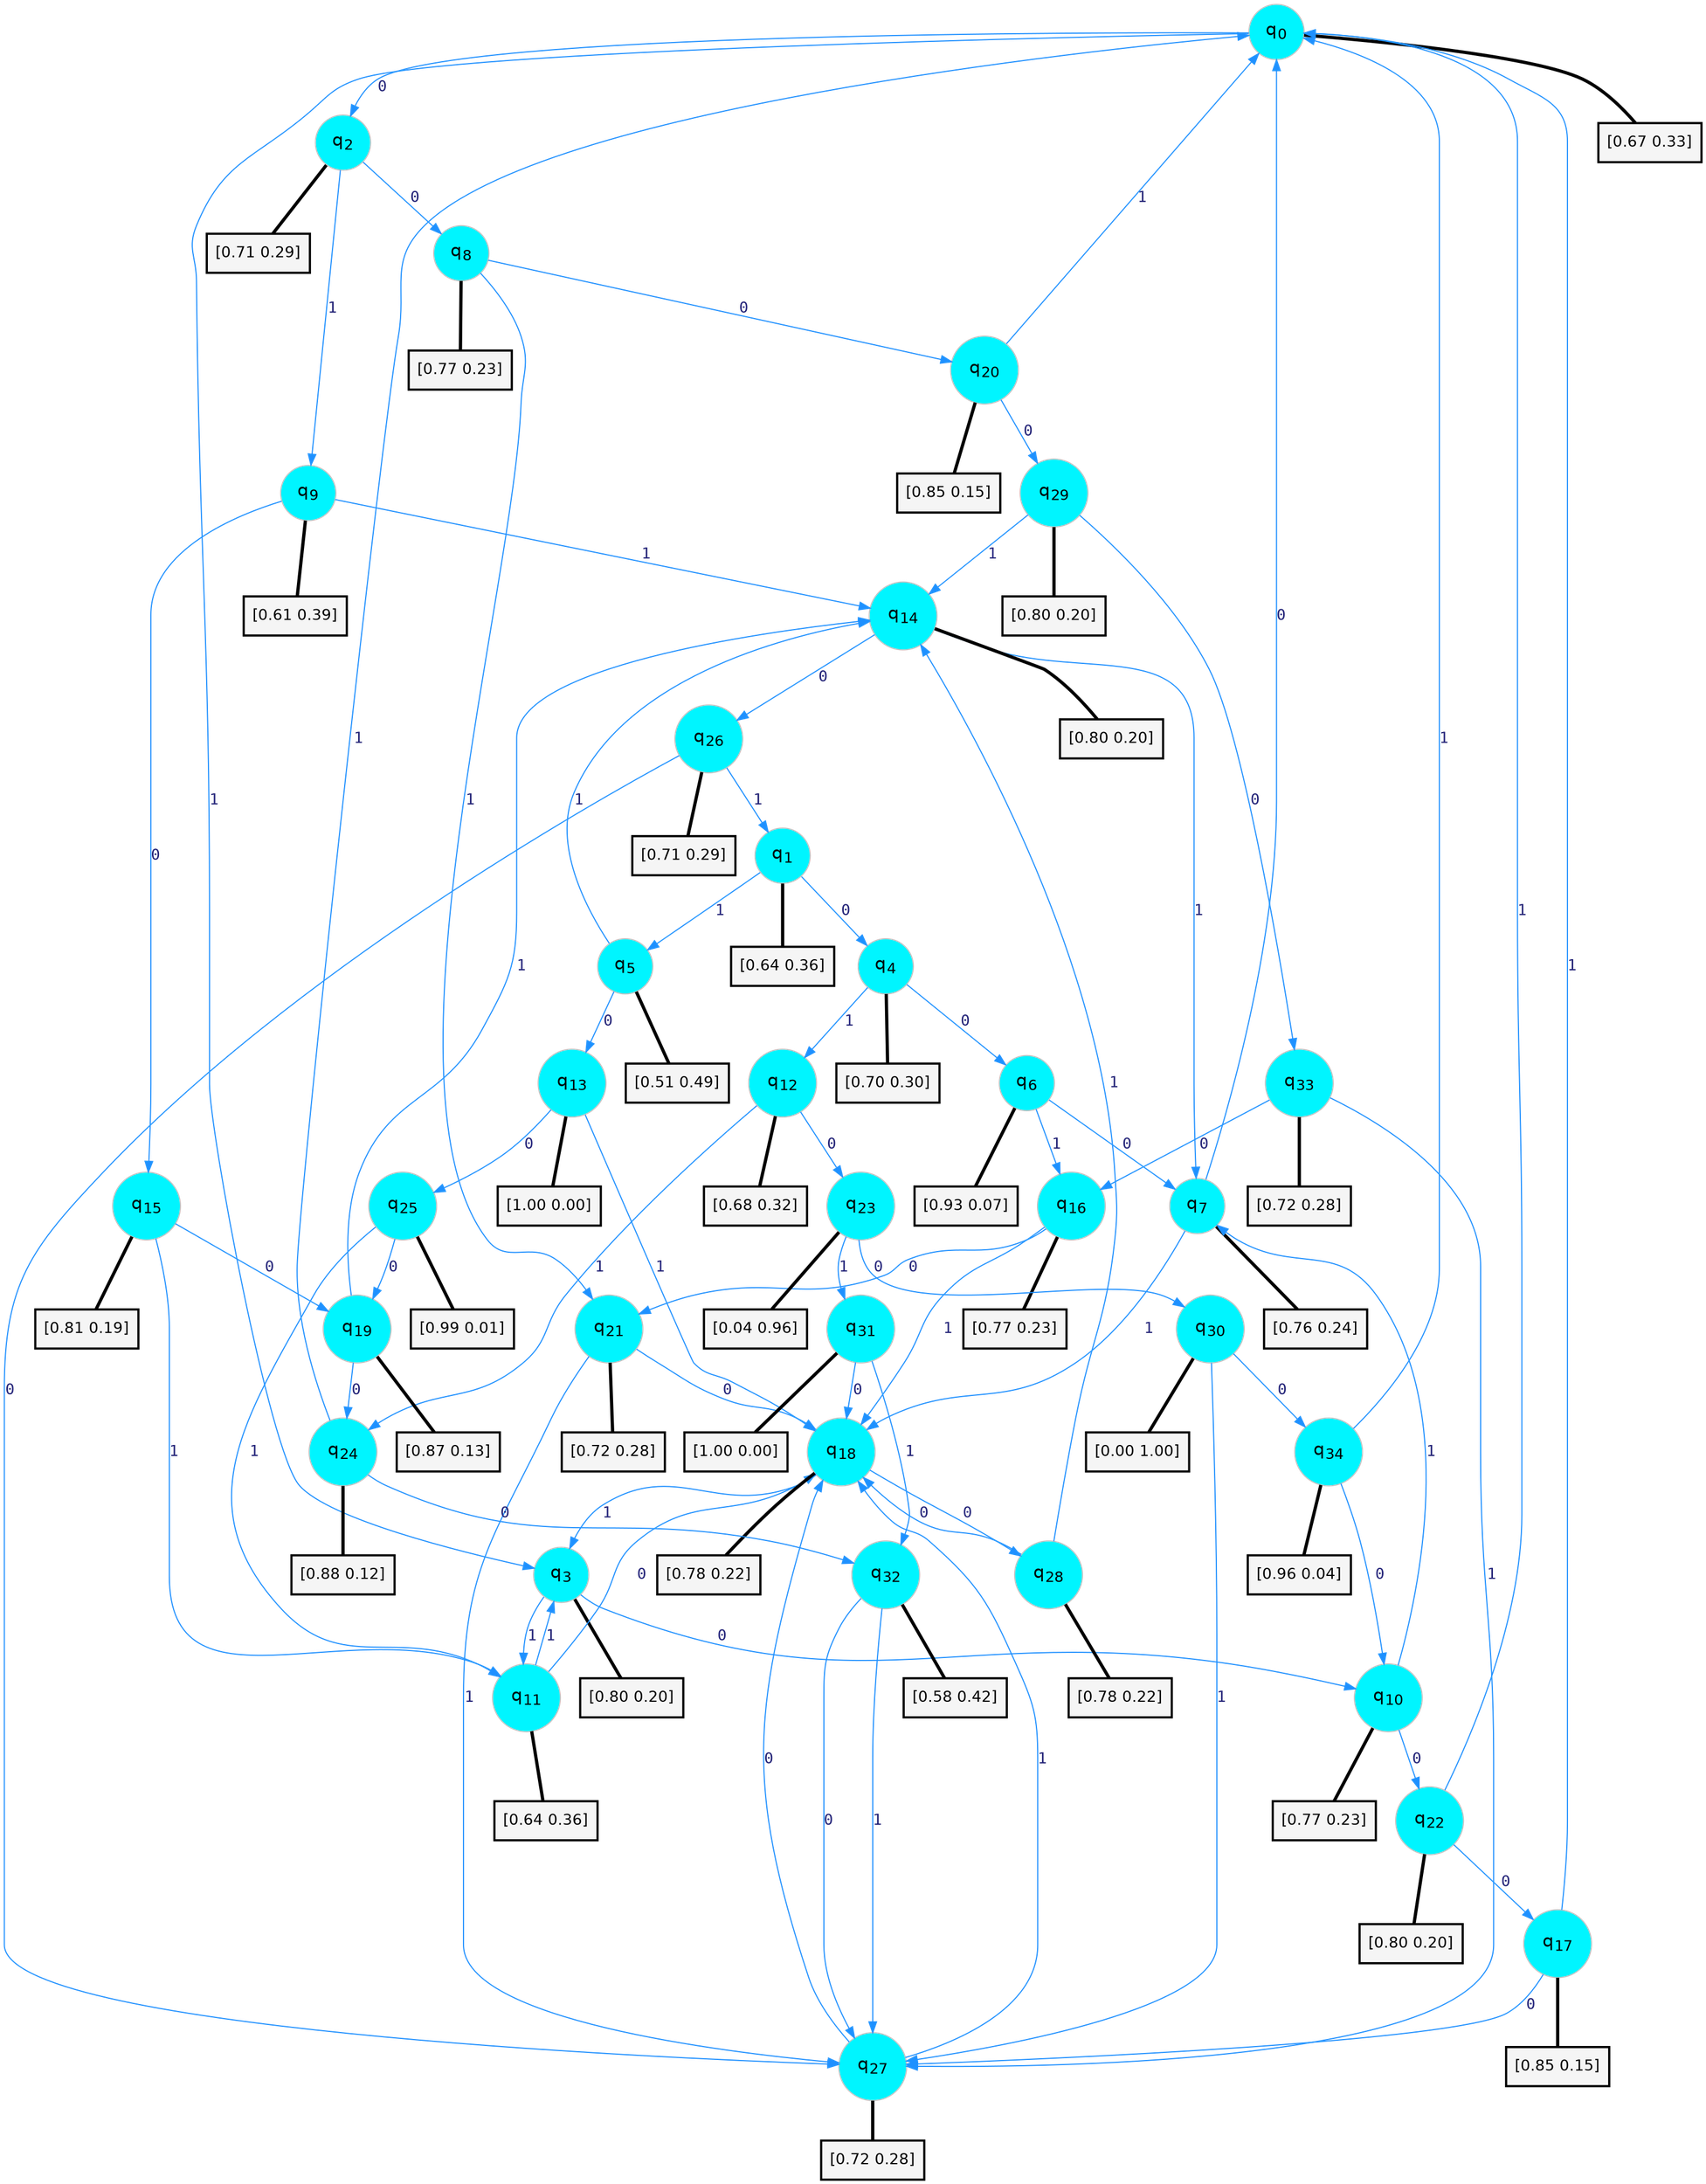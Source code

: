 digraph G {
graph [
bgcolor=transparent, dpi=300, rankdir=TD, size="40,25"];
node [
color=gray, fillcolor=turquoise1, fontcolor=black, fontname=Helvetica, fontsize=16, fontweight=bold, shape=circle, style=filled];
edge [
arrowsize=1, color=dodgerblue1, fontcolor=midnightblue, fontname=courier, fontweight=bold, penwidth=1, style=solid, weight=20];
0[label=<q<SUB>0</SUB>>];
1[label=<q<SUB>1</SUB>>];
2[label=<q<SUB>2</SUB>>];
3[label=<q<SUB>3</SUB>>];
4[label=<q<SUB>4</SUB>>];
5[label=<q<SUB>5</SUB>>];
6[label=<q<SUB>6</SUB>>];
7[label=<q<SUB>7</SUB>>];
8[label=<q<SUB>8</SUB>>];
9[label=<q<SUB>9</SUB>>];
10[label=<q<SUB>10</SUB>>];
11[label=<q<SUB>11</SUB>>];
12[label=<q<SUB>12</SUB>>];
13[label=<q<SUB>13</SUB>>];
14[label=<q<SUB>14</SUB>>];
15[label=<q<SUB>15</SUB>>];
16[label=<q<SUB>16</SUB>>];
17[label=<q<SUB>17</SUB>>];
18[label=<q<SUB>18</SUB>>];
19[label=<q<SUB>19</SUB>>];
20[label=<q<SUB>20</SUB>>];
21[label=<q<SUB>21</SUB>>];
22[label=<q<SUB>22</SUB>>];
23[label=<q<SUB>23</SUB>>];
24[label=<q<SUB>24</SUB>>];
25[label=<q<SUB>25</SUB>>];
26[label=<q<SUB>26</SUB>>];
27[label=<q<SUB>27</SUB>>];
28[label=<q<SUB>28</SUB>>];
29[label=<q<SUB>29</SUB>>];
30[label=<q<SUB>30</SUB>>];
31[label=<q<SUB>31</SUB>>];
32[label=<q<SUB>32</SUB>>];
33[label=<q<SUB>33</SUB>>];
34[label=<q<SUB>34</SUB>>];
35[label="[0.67 0.33]", shape=box,fontcolor=black, fontname=Helvetica, fontsize=14, penwidth=2, fillcolor=whitesmoke,color=black];
36[label="[0.64 0.36]", shape=box,fontcolor=black, fontname=Helvetica, fontsize=14, penwidth=2, fillcolor=whitesmoke,color=black];
37[label="[0.71 0.29]", shape=box,fontcolor=black, fontname=Helvetica, fontsize=14, penwidth=2, fillcolor=whitesmoke,color=black];
38[label="[0.80 0.20]", shape=box,fontcolor=black, fontname=Helvetica, fontsize=14, penwidth=2, fillcolor=whitesmoke,color=black];
39[label="[0.70 0.30]", shape=box,fontcolor=black, fontname=Helvetica, fontsize=14, penwidth=2, fillcolor=whitesmoke,color=black];
40[label="[0.51 0.49]", shape=box,fontcolor=black, fontname=Helvetica, fontsize=14, penwidth=2, fillcolor=whitesmoke,color=black];
41[label="[0.93 0.07]", shape=box,fontcolor=black, fontname=Helvetica, fontsize=14, penwidth=2, fillcolor=whitesmoke,color=black];
42[label="[0.76 0.24]", shape=box,fontcolor=black, fontname=Helvetica, fontsize=14, penwidth=2, fillcolor=whitesmoke,color=black];
43[label="[0.77 0.23]", shape=box,fontcolor=black, fontname=Helvetica, fontsize=14, penwidth=2, fillcolor=whitesmoke,color=black];
44[label="[0.61 0.39]", shape=box,fontcolor=black, fontname=Helvetica, fontsize=14, penwidth=2, fillcolor=whitesmoke,color=black];
45[label="[0.77 0.23]", shape=box,fontcolor=black, fontname=Helvetica, fontsize=14, penwidth=2, fillcolor=whitesmoke,color=black];
46[label="[0.64 0.36]", shape=box,fontcolor=black, fontname=Helvetica, fontsize=14, penwidth=2, fillcolor=whitesmoke,color=black];
47[label="[0.68 0.32]", shape=box,fontcolor=black, fontname=Helvetica, fontsize=14, penwidth=2, fillcolor=whitesmoke,color=black];
48[label="[1.00 0.00]", shape=box,fontcolor=black, fontname=Helvetica, fontsize=14, penwidth=2, fillcolor=whitesmoke,color=black];
49[label="[0.80 0.20]", shape=box,fontcolor=black, fontname=Helvetica, fontsize=14, penwidth=2, fillcolor=whitesmoke,color=black];
50[label="[0.81 0.19]", shape=box,fontcolor=black, fontname=Helvetica, fontsize=14, penwidth=2, fillcolor=whitesmoke,color=black];
51[label="[0.77 0.23]", shape=box,fontcolor=black, fontname=Helvetica, fontsize=14, penwidth=2, fillcolor=whitesmoke,color=black];
52[label="[0.85 0.15]", shape=box,fontcolor=black, fontname=Helvetica, fontsize=14, penwidth=2, fillcolor=whitesmoke,color=black];
53[label="[0.78 0.22]", shape=box,fontcolor=black, fontname=Helvetica, fontsize=14, penwidth=2, fillcolor=whitesmoke,color=black];
54[label="[0.87 0.13]", shape=box,fontcolor=black, fontname=Helvetica, fontsize=14, penwidth=2, fillcolor=whitesmoke,color=black];
55[label="[0.85 0.15]", shape=box,fontcolor=black, fontname=Helvetica, fontsize=14, penwidth=2, fillcolor=whitesmoke,color=black];
56[label="[0.72 0.28]", shape=box,fontcolor=black, fontname=Helvetica, fontsize=14, penwidth=2, fillcolor=whitesmoke,color=black];
57[label="[0.80 0.20]", shape=box,fontcolor=black, fontname=Helvetica, fontsize=14, penwidth=2, fillcolor=whitesmoke,color=black];
58[label="[0.04 0.96]", shape=box,fontcolor=black, fontname=Helvetica, fontsize=14, penwidth=2, fillcolor=whitesmoke,color=black];
59[label="[0.88 0.12]", shape=box,fontcolor=black, fontname=Helvetica, fontsize=14, penwidth=2, fillcolor=whitesmoke,color=black];
60[label="[0.99 0.01]", shape=box,fontcolor=black, fontname=Helvetica, fontsize=14, penwidth=2, fillcolor=whitesmoke,color=black];
61[label="[0.71 0.29]", shape=box,fontcolor=black, fontname=Helvetica, fontsize=14, penwidth=2, fillcolor=whitesmoke,color=black];
62[label="[0.72 0.28]", shape=box,fontcolor=black, fontname=Helvetica, fontsize=14, penwidth=2, fillcolor=whitesmoke,color=black];
63[label="[0.78 0.22]", shape=box,fontcolor=black, fontname=Helvetica, fontsize=14, penwidth=2, fillcolor=whitesmoke,color=black];
64[label="[0.80 0.20]", shape=box,fontcolor=black, fontname=Helvetica, fontsize=14, penwidth=2, fillcolor=whitesmoke,color=black];
65[label="[0.00 1.00]", shape=box,fontcolor=black, fontname=Helvetica, fontsize=14, penwidth=2, fillcolor=whitesmoke,color=black];
66[label="[1.00 0.00]", shape=box,fontcolor=black, fontname=Helvetica, fontsize=14, penwidth=2, fillcolor=whitesmoke,color=black];
67[label="[0.58 0.42]", shape=box,fontcolor=black, fontname=Helvetica, fontsize=14, penwidth=2, fillcolor=whitesmoke,color=black];
68[label="[0.72 0.28]", shape=box,fontcolor=black, fontname=Helvetica, fontsize=14, penwidth=2, fillcolor=whitesmoke,color=black];
69[label="[0.96 0.04]", shape=box,fontcolor=black, fontname=Helvetica, fontsize=14, penwidth=2, fillcolor=whitesmoke,color=black];
0->2 [label=0];
0->3 [label=1];
0->35 [arrowhead=none, penwidth=3,color=black];
1->4 [label=0];
1->5 [label=1];
1->36 [arrowhead=none, penwidth=3,color=black];
2->8 [label=0];
2->9 [label=1];
2->37 [arrowhead=none, penwidth=3,color=black];
3->10 [label=0];
3->11 [label=1];
3->38 [arrowhead=none, penwidth=3,color=black];
4->6 [label=0];
4->12 [label=1];
4->39 [arrowhead=none, penwidth=3,color=black];
5->13 [label=0];
5->14 [label=1];
5->40 [arrowhead=none, penwidth=3,color=black];
6->7 [label=0];
6->16 [label=1];
6->41 [arrowhead=none, penwidth=3,color=black];
7->0 [label=0];
7->18 [label=1];
7->42 [arrowhead=none, penwidth=3,color=black];
8->20 [label=0];
8->21 [label=1];
8->43 [arrowhead=none, penwidth=3,color=black];
9->15 [label=0];
9->14 [label=1];
9->44 [arrowhead=none, penwidth=3,color=black];
10->22 [label=0];
10->7 [label=1];
10->45 [arrowhead=none, penwidth=3,color=black];
11->18 [label=0];
11->3 [label=1];
11->46 [arrowhead=none, penwidth=3,color=black];
12->23 [label=0];
12->24 [label=1];
12->47 [arrowhead=none, penwidth=3,color=black];
13->25 [label=0];
13->18 [label=1];
13->48 [arrowhead=none, penwidth=3,color=black];
14->26 [label=0];
14->7 [label=1];
14->49 [arrowhead=none, penwidth=3,color=black];
15->19 [label=0];
15->11 [label=1];
15->50 [arrowhead=none, penwidth=3,color=black];
16->21 [label=0];
16->18 [label=1];
16->51 [arrowhead=none, penwidth=3,color=black];
17->27 [label=0];
17->0 [label=1];
17->52 [arrowhead=none, penwidth=3,color=black];
18->28 [label=0];
18->3 [label=1];
18->53 [arrowhead=none, penwidth=3,color=black];
19->24 [label=0];
19->14 [label=1];
19->54 [arrowhead=none, penwidth=3,color=black];
20->29 [label=0];
20->0 [label=1];
20->55 [arrowhead=none, penwidth=3,color=black];
21->18 [label=0];
21->27 [label=1];
21->56 [arrowhead=none, penwidth=3,color=black];
22->17 [label=0];
22->0 [label=1];
22->57 [arrowhead=none, penwidth=3,color=black];
23->30 [label=0];
23->31 [label=1];
23->58 [arrowhead=none, penwidth=3,color=black];
24->32 [label=0];
24->0 [label=1];
24->59 [arrowhead=none, penwidth=3,color=black];
25->19 [label=0];
25->11 [label=1];
25->60 [arrowhead=none, penwidth=3,color=black];
26->27 [label=0];
26->1 [label=1];
26->61 [arrowhead=none, penwidth=3,color=black];
27->18 [label=0];
27->18 [label=1];
27->62 [arrowhead=none, penwidth=3,color=black];
28->18 [label=0];
28->14 [label=1];
28->63 [arrowhead=none, penwidth=3,color=black];
29->33 [label=0];
29->14 [label=1];
29->64 [arrowhead=none, penwidth=3,color=black];
30->34 [label=0];
30->27 [label=1];
30->65 [arrowhead=none, penwidth=3,color=black];
31->18 [label=0];
31->32 [label=1];
31->66 [arrowhead=none, penwidth=3,color=black];
32->27 [label=0];
32->27 [label=1];
32->67 [arrowhead=none, penwidth=3,color=black];
33->16 [label=0];
33->27 [label=1];
33->68 [arrowhead=none, penwidth=3,color=black];
34->10 [label=0];
34->0 [label=1];
34->69 [arrowhead=none, penwidth=3,color=black];
}

